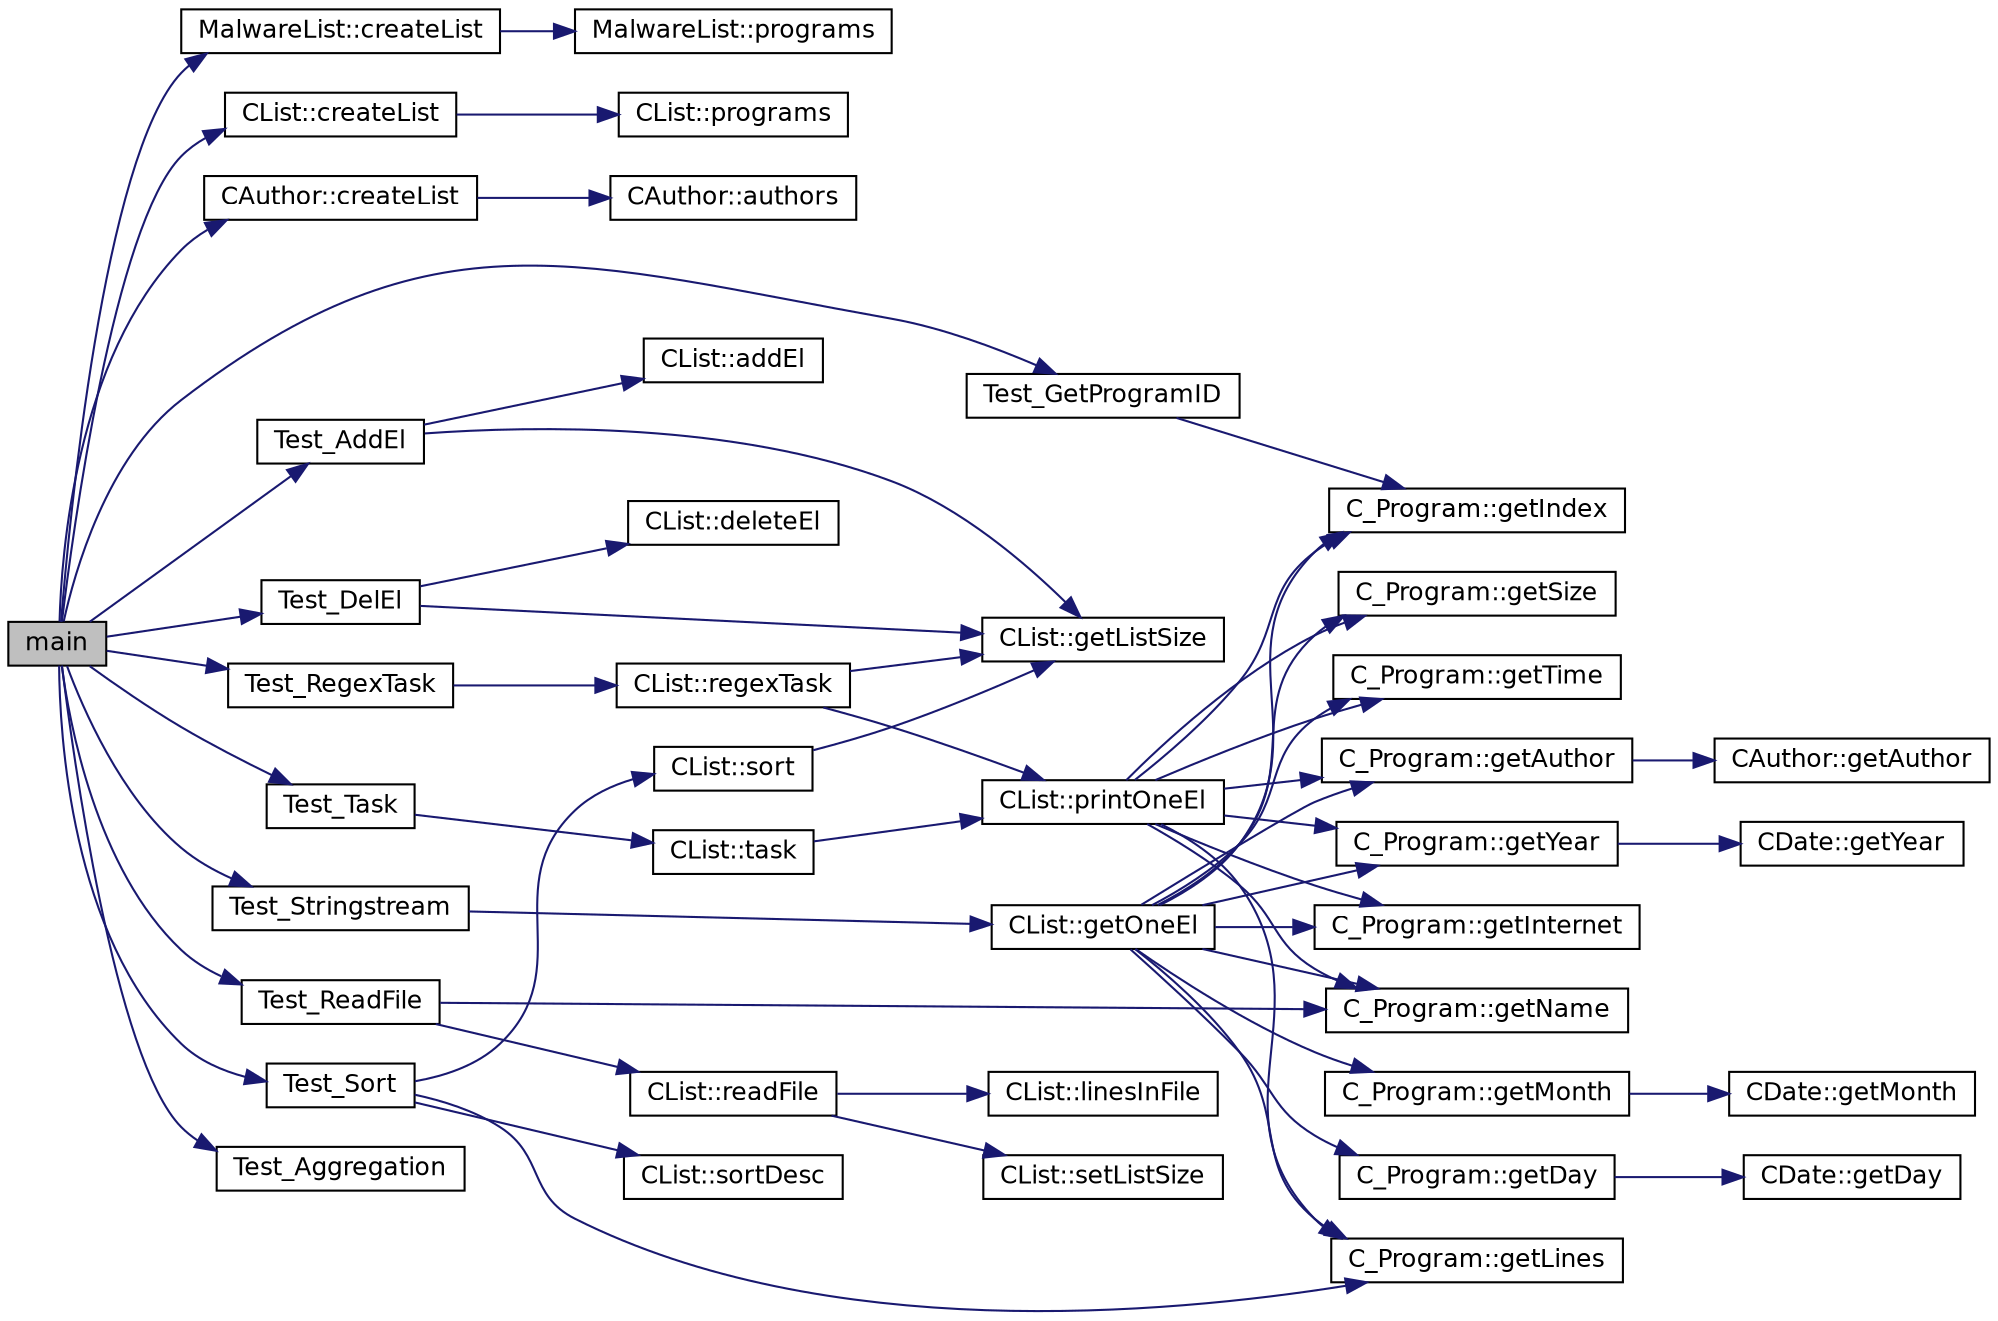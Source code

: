 digraph "main"
{
 // LATEX_PDF_SIZE
  edge [fontname="Helvetica",fontsize="12",labelfontname="Helvetica",labelfontsize="12"];
  node [fontname="Helvetica",fontsize="12",shape=record];
  rankdir="LR";
  Node1 [label="main",height=0.2,width=0.4,color="black", fillcolor="grey75", style="filled", fontcolor="black",tooltip=" "];
  Node1 -> Node2 [color="midnightblue",fontsize="12",style="solid",fontname="Helvetica"];
  Node2 [label="MalwareList::createList",height=0.2,width=0.4,color="black", fillcolor="white", style="filled",URL="$class_malware_list.html#ab4187deb4dcd7682b513864f3f25ac73",tooltip=" "];
  Node2 -> Node3 [color="midnightblue",fontsize="12",style="solid",fontname="Helvetica"];
  Node3 [label="MalwareList::programs",height=0.2,width=0.4,color="black", fillcolor="white", style="filled",URL="$class_malware_list.html#addde3f932b5b1447be65aace9e440349",tooltip=" "];
  Node1 -> Node4 [color="midnightblue",fontsize="12",style="solid",fontname="Helvetica"];
  Node4 [label="CList::createList",height=0.2,width=0.4,color="black", fillcolor="white", style="filled",URL="$class_c_list.html#aeace5622d9178259c4d190ded89b99c9",tooltip=" "];
  Node4 -> Node5 [color="midnightblue",fontsize="12",style="solid",fontname="Helvetica"];
  Node5 [label="CList::programs",height=0.2,width=0.4,color="black", fillcolor="white", style="filled",URL="$class_c_list.html#a571cef43a7efa341aa1b2aea7de52945",tooltip=" "];
  Node1 -> Node6 [color="midnightblue",fontsize="12",style="solid",fontname="Helvetica"];
  Node6 [label="CAuthor::createList",height=0.2,width=0.4,color="black", fillcolor="white", style="filled",URL="$class_c_author.html#acd5bdf1b397b82b25db12c9d008d27f8",tooltip=" "];
  Node6 -> Node7 [color="midnightblue",fontsize="12",style="solid",fontname="Helvetica"];
  Node7 [label="CAuthor::authors",height=0.2,width=0.4,color="black", fillcolor="white", style="filled",URL="$class_c_author.html#a529a6fd55cb713bd7275c13f23843258",tooltip=" "];
  Node1 -> Node8 [color="midnightblue",fontsize="12",style="solid",fontname="Helvetica"];
  Node8 [label="Test_AddEl",height=0.2,width=0.4,color="black", fillcolor="white", style="filled",URL="$test_8cpp.html#ab87cb0d12a5444da81797410f2f4311e",tooltip=" "];
  Node8 -> Node9 [color="midnightblue",fontsize="12",style="solid",fontname="Helvetica"];
  Node9 [label="CList::addEl",height=0.2,width=0.4,color="black", fillcolor="white", style="filled",URL="$class_c_list.html#a3e4dfb6e3f048741737f5f9383dfcf24",tooltip=" "];
  Node8 -> Node10 [color="midnightblue",fontsize="12",style="solid",fontname="Helvetica"];
  Node10 [label="CList::getListSize",height=0.2,width=0.4,color="black", fillcolor="white", style="filled",URL="$class_c_list.html#a8a5a711d30ef7a16260ef5d4041e95b5",tooltip=" "];
  Node1 -> Node11 [color="midnightblue",fontsize="12",style="solid",fontname="Helvetica"];
  Node11 [label="Test_Aggregation",height=0.2,width=0.4,color="black", fillcolor="white", style="filled",URL="$test_8cpp.html#a9949907aa4e3f0c0670b88f7285415bf",tooltip=" "];
  Node1 -> Node12 [color="midnightblue",fontsize="12",style="solid",fontname="Helvetica"];
  Node12 [label="Test_DelEl",height=0.2,width=0.4,color="black", fillcolor="white", style="filled",URL="$test_8cpp.html#aadb5584d4f943b1fbe88eda55ac21671",tooltip=" "];
  Node12 -> Node13 [color="midnightblue",fontsize="12",style="solid",fontname="Helvetica"];
  Node13 [label="CList::deleteEl",height=0.2,width=0.4,color="black", fillcolor="white", style="filled",URL="$class_c_list.html#a41169e72d3f2cd5d9042d4a248356972",tooltip=" "];
  Node12 -> Node10 [color="midnightblue",fontsize="12",style="solid",fontname="Helvetica"];
  Node1 -> Node14 [color="midnightblue",fontsize="12",style="solid",fontname="Helvetica"];
  Node14 [label="Test_GetProgramID",height=0.2,width=0.4,color="black", fillcolor="white", style="filled",URL="$test_8cpp.html#a52824a940d7201bebfa6110a491ddee5",tooltip=" "];
  Node14 -> Node15 [color="midnightblue",fontsize="12",style="solid",fontname="Helvetica"];
  Node15 [label="C_Program::getIndex",height=0.2,width=0.4,color="black", fillcolor="white", style="filled",URL="$class_c___program.html#aa4b56d0ff0b46ff3455c557adc2722f6",tooltip=" "];
  Node1 -> Node16 [color="midnightblue",fontsize="12",style="solid",fontname="Helvetica"];
  Node16 [label="Test_ReadFile",height=0.2,width=0.4,color="black", fillcolor="white", style="filled",URL="$test_8cpp.html#a868b376982b9bd015bebedc7b07564e4",tooltip=" "];
  Node16 -> Node17 [color="midnightblue",fontsize="12",style="solid",fontname="Helvetica"];
  Node17 [label="C_Program::getName",height=0.2,width=0.4,color="black", fillcolor="white", style="filled",URL="$class_c___program.html#a3b4231c75132f78b63e10c5c63951b72",tooltip=" "];
  Node16 -> Node18 [color="midnightblue",fontsize="12",style="solid",fontname="Helvetica"];
  Node18 [label="CList::readFile",height=0.2,width=0.4,color="black", fillcolor="white", style="filled",URL="$class_c_list.html#aa37d47ccb14a0b04a6ce4f3724c88d3e",tooltip=" "];
  Node18 -> Node19 [color="midnightblue",fontsize="12",style="solid",fontname="Helvetica"];
  Node19 [label="CList::linesInFile",height=0.2,width=0.4,color="black", fillcolor="white", style="filled",URL="$class_c_list.html#aa830103cdcbee5ad97f2317824dc52f4",tooltip=" "];
  Node18 -> Node20 [color="midnightblue",fontsize="12",style="solid",fontname="Helvetica"];
  Node20 [label="CList::setListSize",height=0.2,width=0.4,color="black", fillcolor="white", style="filled",URL="$class_c_list.html#aa8e2900d4ccca6724ce51da219544013",tooltip=" "];
  Node1 -> Node21 [color="midnightblue",fontsize="12",style="solid",fontname="Helvetica"];
  Node21 [label="Test_RegexTask",height=0.2,width=0.4,color="black", fillcolor="white", style="filled",URL="$test_8cpp.html#afe61fc085c2bb328c44f9574b815ae33",tooltip=" "];
  Node21 -> Node22 [color="midnightblue",fontsize="12",style="solid",fontname="Helvetica"];
  Node22 [label="CList::regexTask",height=0.2,width=0.4,color="black", fillcolor="white", style="filled",URL="$class_c_list.html#a6f1209c0e393f3c1a83db11a3559650f",tooltip=" "];
  Node22 -> Node10 [color="midnightblue",fontsize="12",style="solid",fontname="Helvetica"];
  Node22 -> Node23 [color="midnightblue",fontsize="12",style="solid",fontname="Helvetica"];
  Node23 [label="CList::printOneEl",height=0.2,width=0.4,color="black", fillcolor="white", style="filled",URL="$class_c_list.html#ab41616f89921a91b64f0bd4afc1c2115",tooltip=" "];
  Node23 -> Node24 [color="midnightblue",fontsize="12",style="solid",fontname="Helvetica"];
  Node24 [label="C_Program::getAuthor",height=0.2,width=0.4,color="black", fillcolor="white", style="filled",URL="$class_c___program.html#af7d01ee17677a85643fde2c9506b612c",tooltip=" "];
  Node24 -> Node25 [color="midnightblue",fontsize="12",style="solid",fontname="Helvetica"];
  Node25 [label="CAuthor::getAuthor",height=0.2,width=0.4,color="black", fillcolor="white", style="filled",URL="$class_c_author.html#a891a8c504fa138e9a83c49674190ad92",tooltip=" "];
  Node23 -> Node15 [color="midnightblue",fontsize="12",style="solid",fontname="Helvetica"];
  Node23 -> Node26 [color="midnightblue",fontsize="12",style="solid",fontname="Helvetica"];
  Node26 [label="C_Program::getInternet",height=0.2,width=0.4,color="black", fillcolor="white", style="filled",URL="$class_c___program.html#ae8e9f4799817f31736f9e496cbca692f",tooltip=" "];
  Node23 -> Node27 [color="midnightblue",fontsize="12",style="solid",fontname="Helvetica"];
  Node27 [label="C_Program::getLines",height=0.2,width=0.4,color="black", fillcolor="white", style="filled",URL="$class_c___program.html#a4c4371f5d6a0da93321647a432caab9a",tooltip=" "];
  Node23 -> Node17 [color="midnightblue",fontsize="12",style="solid",fontname="Helvetica"];
  Node23 -> Node28 [color="midnightblue",fontsize="12",style="solid",fontname="Helvetica"];
  Node28 [label="C_Program::getSize",height=0.2,width=0.4,color="black", fillcolor="white", style="filled",URL="$class_c___program.html#a10d7c2efddfae0c80de6abd4fc41ac3c",tooltip=" "];
  Node23 -> Node29 [color="midnightblue",fontsize="12",style="solid",fontname="Helvetica"];
  Node29 [label="C_Program::getTime",height=0.2,width=0.4,color="black", fillcolor="white", style="filled",URL="$class_c___program.html#abccae9277a34642cbb5a52bafd1fca99",tooltip=" "];
  Node23 -> Node30 [color="midnightblue",fontsize="12",style="solid",fontname="Helvetica"];
  Node30 [label="C_Program::getYear",height=0.2,width=0.4,color="black", fillcolor="white", style="filled",URL="$class_c___program.html#a238a2fb27df21ca08a85aee0d61497d4",tooltip=" "];
  Node30 -> Node31 [color="midnightblue",fontsize="12",style="solid",fontname="Helvetica"];
  Node31 [label="CDate::getYear",height=0.2,width=0.4,color="black", fillcolor="white", style="filled",URL="$class_c_date.html#a33c54197a9cbf71d017fc12778fefc59",tooltip=" "];
  Node1 -> Node32 [color="midnightblue",fontsize="12",style="solid",fontname="Helvetica"];
  Node32 [label="Test_Sort",height=0.2,width=0.4,color="black", fillcolor="white", style="filled",URL="$test_8cpp.html#a78451dfa0b8be76980ac77ac094f1ca4",tooltip=" "];
  Node32 -> Node27 [color="midnightblue",fontsize="12",style="solid",fontname="Helvetica"];
  Node32 -> Node33 [color="midnightblue",fontsize="12",style="solid",fontname="Helvetica"];
  Node33 [label="CList::sort",height=0.2,width=0.4,color="black", fillcolor="white", style="filled",URL="$class_c_list.html#a7d1444ffcafc969a82d30e3855ca03b4",tooltip=" "];
  Node33 -> Node10 [color="midnightblue",fontsize="12",style="solid",fontname="Helvetica"];
  Node32 -> Node34 [color="midnightblue",fontsize="12",style="solid",fontname="Helvetica"];
  Node34 [label="CList::sortDesc",height=0.2,width=0.4,color="black", fillcolor="white", style="filled",URL="$class_c_list.html#a70e04dfd790e1611c5024da6b1aaa325",tooltip=" "];
  Node1 -> Node35 [color="midnightblue",fontsize="12",style="solid",fontname="Helvetica"];
  Node35 [label="Test_Stringstream",height=0.2,width=0.4,color="black", fillcolor="white", style="filled",URL="$test_8cpp.html#a44fd1795dba58a9fd9a52731dc3343b4",tooltip=" "];
  Node35 -> Node36 [color="midnightblue",fontsize="12",style="solid",fontname="Helvetica"];
  Node36 [label="CList::getOneEl",height=0.2,width=0.4,color="black", fillcolor="white", style="filled",URL="$class_c_list.html#a8fed4118f30c42e5e73db0ab23cc68ff",tooltip=" "];
  Node36 -> Node24 [color="midnightblue",fontsize="12",style="solid",fontname="Helvetica"];
  Node36 -> Node37 [color="midnightblue",fontsize="12",style="solid",fontname="Helvetica"];
  Node37 [label="C_Program::getDay",height=0.2,width=0.4,color="black", fillcolor="white", style="filled",URL="$class_c___program.html#a8f248e2c1325e93b9fa81b38db79c9a5",tooltip=" "];
  Node37 -> Node38 [color="midnightblue",fontsize="12",style="solid",fontname="Helvetica"];
  Node38 [label="CDate::getDay",height=0.2,width=0.4,color="black", fillcolor="white", style="filled",URL="$class_c_date.html#a571bfc9b668f9cb57151f22f3ec8897c",tooltip=" "];
  Node36 -> Node15 [color="midnightblue",fontsize="12",style="solid",fontname="Helvetica"];
  Node36 -> Node26 [color="midnightblue",fontsize="12",style="solid",fontname="Helvetica"];
  Node36 -> Node27 [color="midnightblue",fontsize="12",style="solid",fontname="Helvetica"];
  Node36 -> Node39 [color="midnightblue",fontsize="12",style="solid",fontname="Helvetica"];
  Node39 [label="C_Program::getMonth",height=0.2,width=0.4,color="black", fillcolor="white", style="filled",URL="$class_c___program.html#a296e135ed8df8b540b1ea008f6624211",tooltip=" "];
  Node39 -> Node40 [color="midnightblue",fontsize="12",style="solid",fontname="Helvetica"];
  Node40 [label="CDate::getMonth",height=0.2,width=0.4,color="black", fillcolor="white", style="filled",URL="$class_c_date.html#a69be2cf9d07bfe1db768044e5ea9ce3f",tooltip=" "];
  Node36 -> Node17 [color="midnightblue",fontsize="12",style="solid",fontname="Helvetica"];
  Node36 -> Node28 [color="midnightblue",fontsize="12",style="solid",fontname="Helvetica"];
  Node36 -> Node29 [color="midnightblue",fontsize="12",style="solid",fontname="Helvetica"];
  Node36 -> Node30 [color="midnightblue",fontsize="12",style="solid",fontname="Helvetica"];
  Node1 -> Node41 [color="midnightblue",fontsize="12",style="solid",fontname="Helvetica"];
  Node41 [label="Test_Task",height=0.2,width=0.4,color="black", fillcolor="white", style="filled",URL="$test_8cpp.html#ae1fe5eba78bbd757a05fc9d4c77f7725",tooltip=" "];
  Node41 -> Node42 [color="midnightblue",fontsize="12",style="solid",fontname="Helvetica"];
  Node42 [label="CList::task",height=0.2,width=0.4,color="black", fillcolor="white", style="filled",URL="$class_c_list.html#a83b61e2329868a071b56adb811a4e404",tooltip=" "];
  Node42 -> Node23 [color="midnightblue",fontsize="12",style="solid",fontname="Helvetica"];
}
